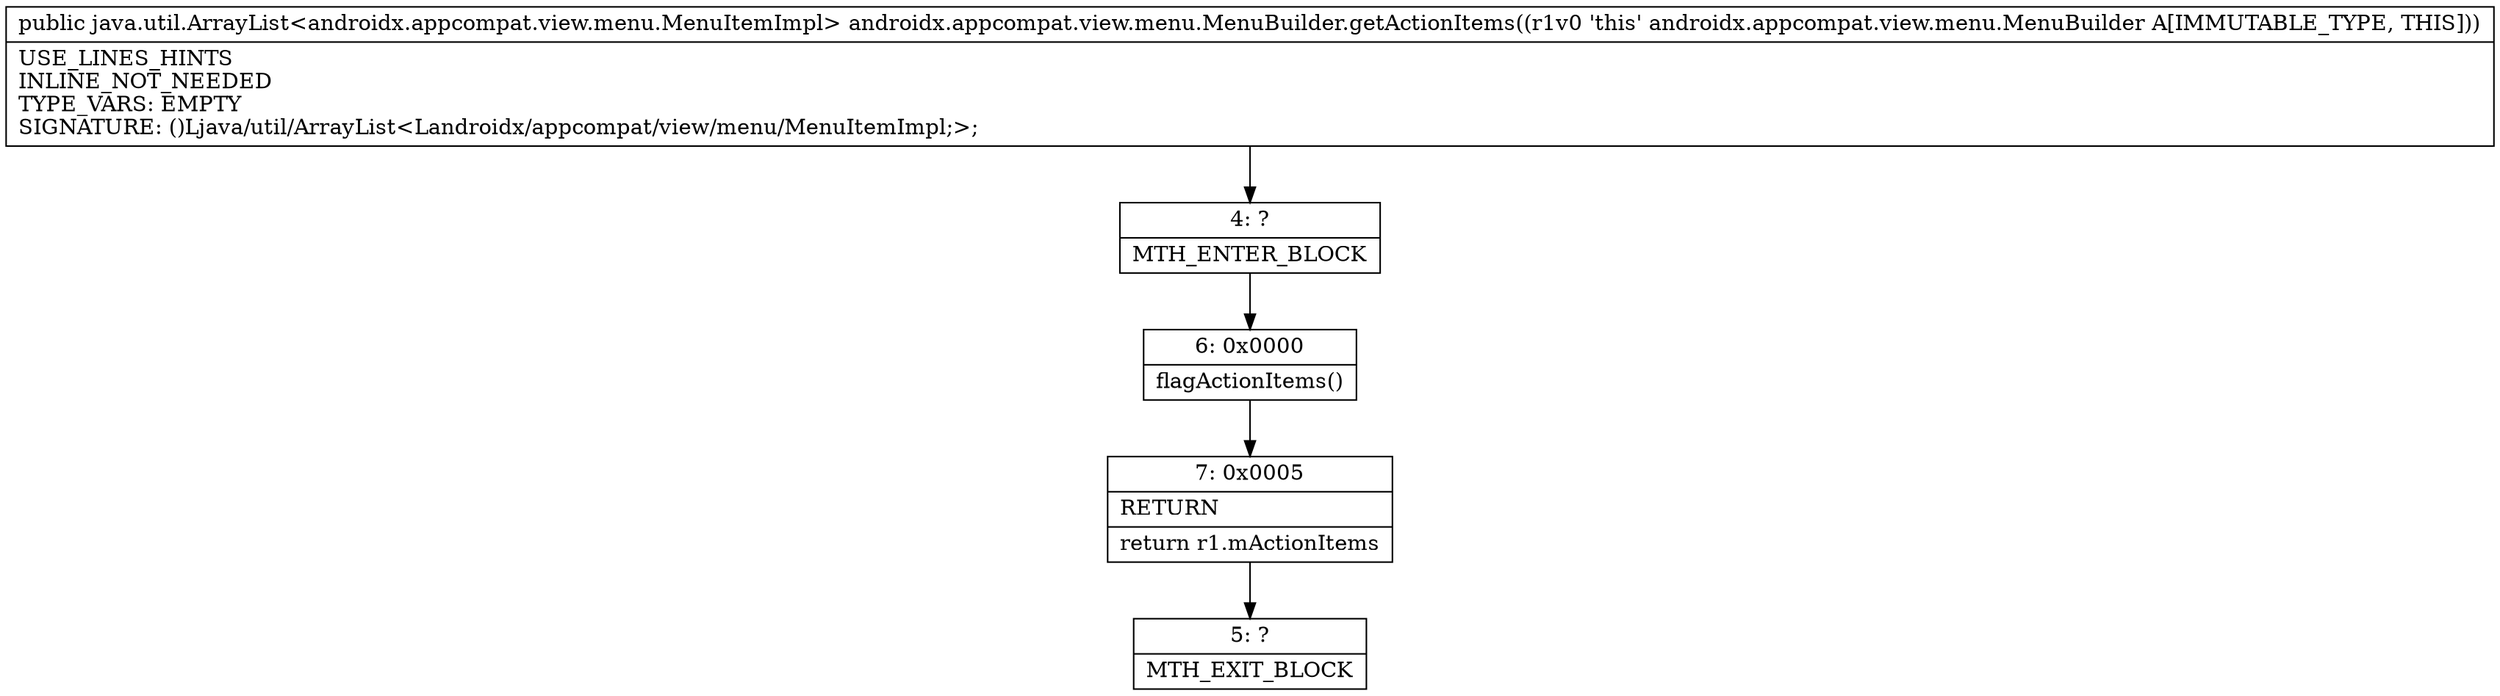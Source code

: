 digraph "CFG forandroidx.appcompat.view.menu.MenuBuilder.getActionItems()Ljava\/util\/ArrayList;" {
Node_4 [shape=record,label="{4\:\ ?|MTH_ENTER_BLOCK\l}"];
Node_6 [shape=record,label="{6\:\ 0x0000|flagActionItems()\l}"];
Node_7 [shape=record,label="{7\:\ 0x0005|RETURN\l|return r1.mActionItems\l}"];
Node_5 [shape=record,label="{5\:\ ?|MTH_EXIT_BLOCK\l}"];
MethodNode[shape=record,label="{public java.util.ArrayList\<androidx.appcompat.view.menu.MenuItemImpl\> androidx.appcompat.view.menu.MenuBuilder.getActionItems((r1v0 'this' androidx.appcompat.view.menu.MenuBuilder A[IMMUTABLE_TYPE, THIS]))  | USE_LINES_HINTS\lINLINE_NOT_NEEDED\lTYPE_VARS: EMPTY\lSIGNATURE: ()Ljava\/util\/ArrayList\<Landroidx\/appcompat\/view\/menu\/MenuItemImpl;\>;\l}"];
MethodNode -> Node_4;Node_4 -> Node_6;
Node_6 -> Node_7;
Node_7 -> Node_5;
}

